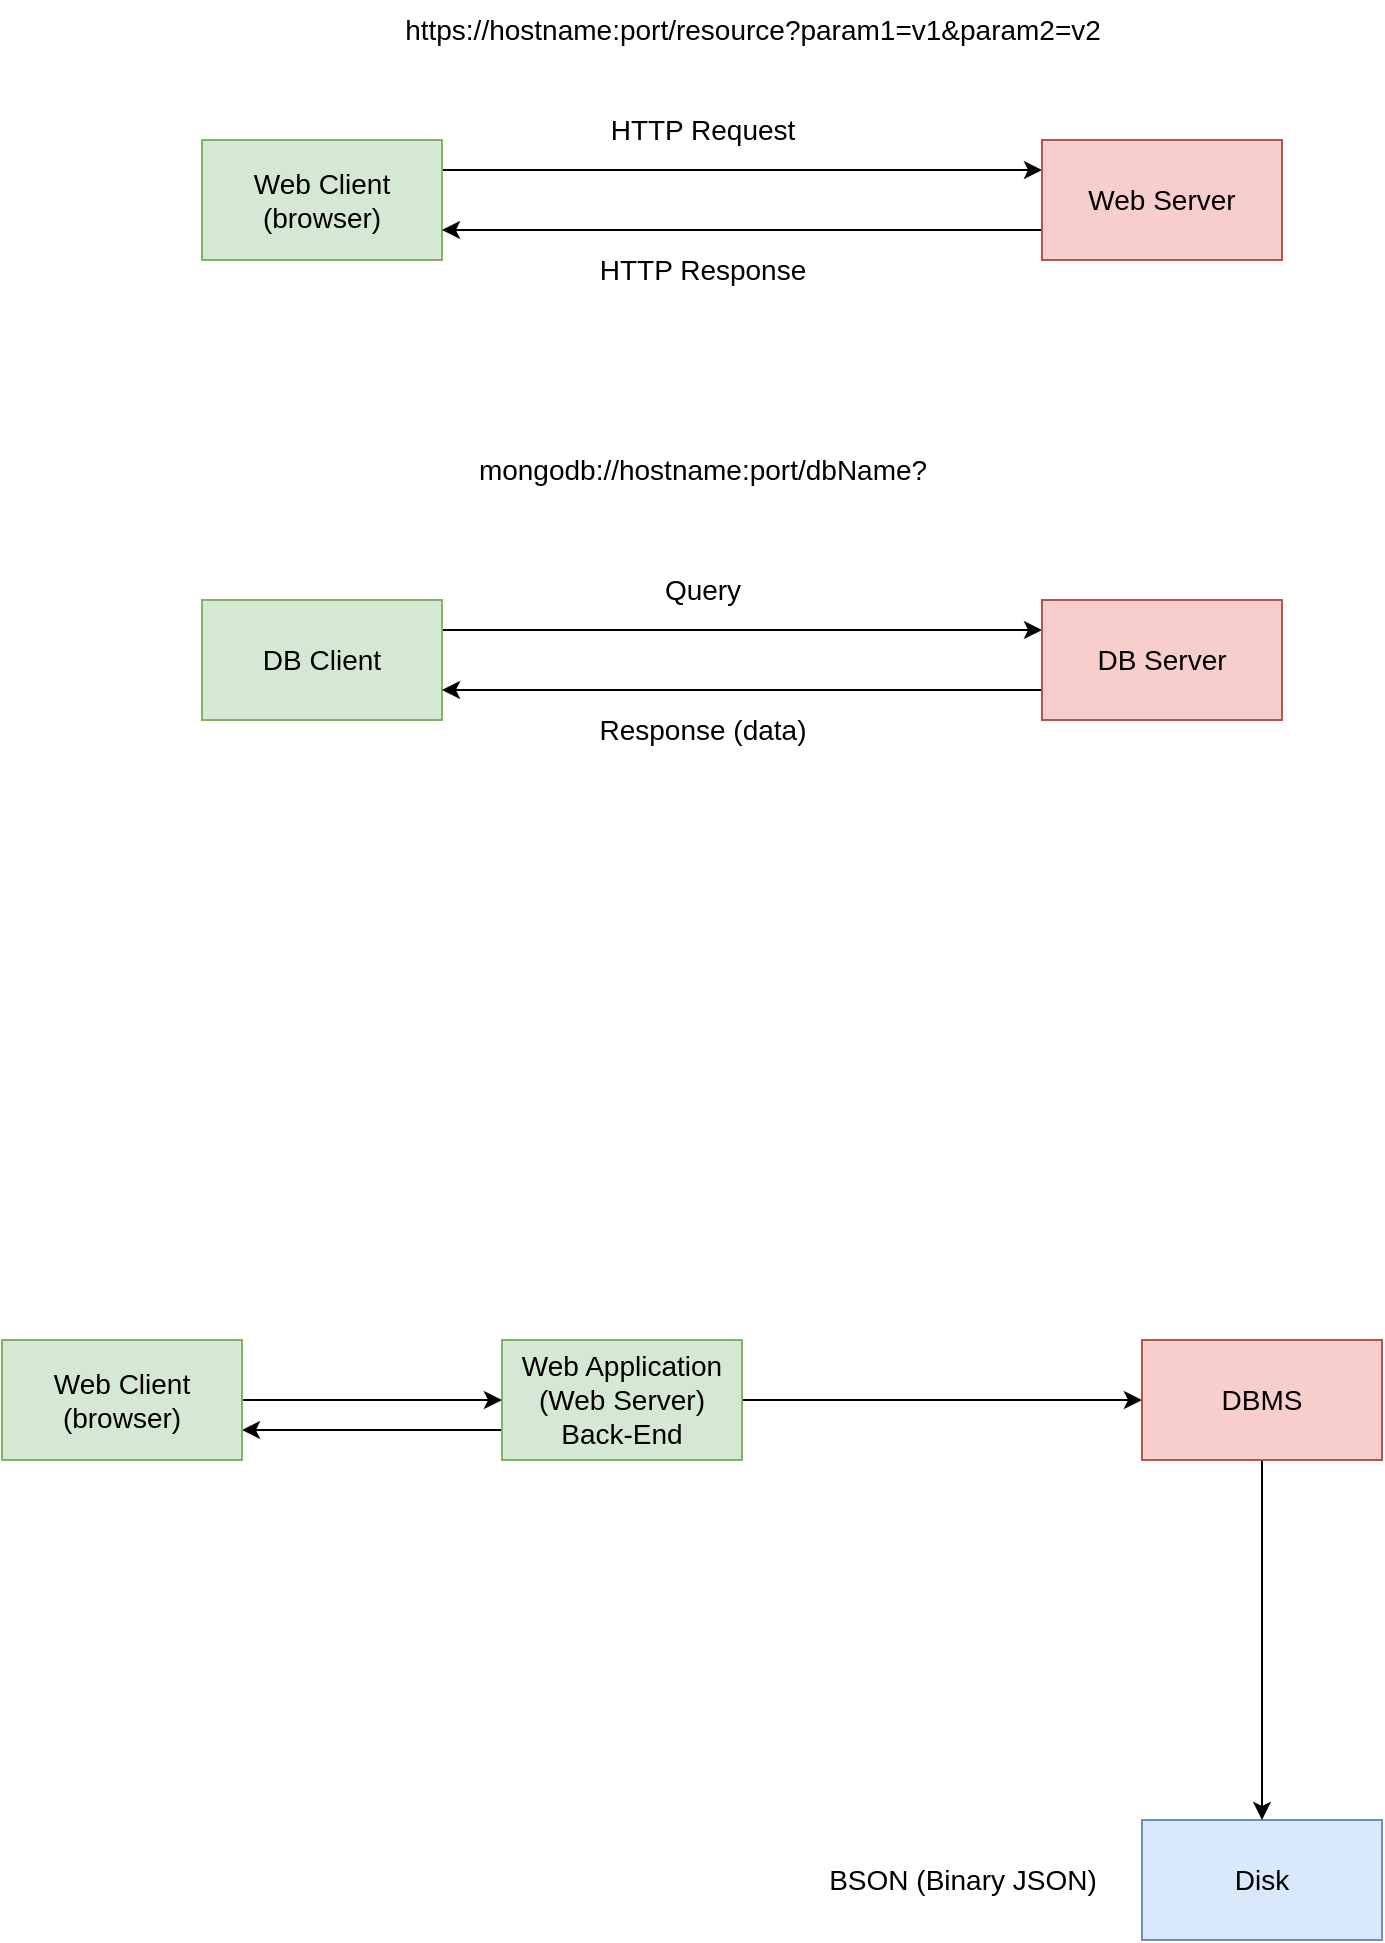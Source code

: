 <mxfile version="14.4.3" type="device" pages="11"><diagram name="Servers &amp; Clients" id="TVl40tyVP03GK33T7aQt"><mxGraphModel dx="2526" dy="1195" grid="1" gridSize="10" guides="1" tooltips="1" connect="1" arrows="1" fold="1" page="1" pageScale="1" pageWidth="850" pageHeight="1100" math="0" shadow="0"><root><mxCell id="0"/><mxCell id="1" parent="0"/><mxCell id="eD5E5OIm25VZ1tAoFm5D-6" style="edgeStyle=orthogonalEdgeStyle;rounded=0;orthogonalLoop=1;jettySize=auto;html=1;exitX=1;exitY=0.25;exitDx=0;exitDy=0;entryX=0;entryY=0.25;entryDx=0;entryDy=0;fontSize=14;" parent="1" source="eD5E5OIm25VZ1tAoFm5D-4" target="eD5E5OIm25VZ1tAoFm5D-5" edge="1"><mxGeometry relative="1" as="geometry"/></mxCell><mxCell id="eD5E5OIm25VZ1tAoFm5D-4" value="Web Client&lt;br&gt;(browser)" style="whiteSpace=wrap;html=1;fontSize=14;fillColor=#d5e8d4;strokeColor=#82b366;" parent="1" vertex="1"><mxGeometry x="130" y="160" width="120" height="60" as="geometry"/></mxCell><mxCell id="eD5E5OIm25VZ1tAoFm5D-7" style="edgeStyle=orthogonalEdgeStyle;rounded=0;orthogonalLoop=1;jettySize=auto;html=1;exitX=0;exitY=0.75;exitDx=0;exitDy=0;entryX=1;entryY=0.75;entryDx=0;entryDy=0;fontSize=14;" parent="1" source="eD5E5OIm25VZ1tAoFm5D-5" target="eD5E5OIm25VZ1tAoFm5D-4" edge="1"><mxGeometry relative="1" as="geometry"/></mxCell><mxCell id="eD5E5OIm25VZ1tAoFm5D-5" value="Web Server" style="whiteSpace=wrap;html=1;fontSize=14;fillColor=#f8cecc;strokeColor=#b85450;" parent="1" vertex="1"><mxGeometry x="550" y="160" width="120" height="60" as="geometry"/></mxCell><mxCell id="eD5E5OIm25VZ1tAoFm5D-9" value="HTTP Response" style="text;html=1;align=center;verticalAlign=middle;resizable=0;points=[];autosize=1;strokeColor=none;fillColor=none;fontSize=14;" parent="1" vertex="1"><mxGeometry x="315" y="210" width="130" height="30" as="geometry"/></mxCell><mxCell id="eD5E5OIm25VZ1tAoFm5D-10" value="HTTP Request" style="text;html=1;align=center;verticalAlign=middle;resizable=0;points=[];autosize=1;strokeColor=none;fillColor=none;fontSize=14;" parent="1" vertex="1"><mxGeometry x="320" y="140" width="120" height="30" as="geometry"/></mxCell><mxCell id="eD5E5OIm25VZ1tAoFm5D-12" style="edgeStyle=orthogonalEdgeStyle;rounded=0;orthogonalLoop=1;jettySize=auto;html=1;exitX=1;exitY=0.25;exitDx=0;exitDy=0;entryX=0;entryY=0.25;entryDx=0;entryDy=0;fontSize=14;" parent="1" source="eD5E5OIm25VZ1tAoFm5D-13" target="eD5E5OIm25VZ1tAoFm5D-15" edge="1"><mxGeometry relative="1" as="geometry"/></mxCell><mxCell id="eD5E5OIm25VZ1tAoFm5D-13" value="DB Client" style="whiteSpace=wrap;html=1;fontSize=14;fillColor=#d5e8d4;strokeColor=#82b366;" parent="1" vertex="1"><mxGeometry x="130" y="390" width="120" height="60" as="geometry"/></mxCell><mxCell id="eD5E5OIm25VZ1tAoFm5D-14" style="edgeStyle=orthogonalEdgeStyle;rounded=0;orthogonalLoop=1;jettySize=auto;html=1;exitX=0;exitY=0.75;exitDx=0;exitDy=0;entryX=1;entryY=0.75;entryDx=0;entryDy=0;fontSize=14;" parent="1" source="eD5E5OIm25VZ1tAoFm5D-15" target="eD5E5OIm25VZ1tAoFm5D-13" edge="1"><mxGeometry relative="1" as="geometry"/></mxCell><mxCell id="eD5E5OIm25VZ1tAoFm5D-15" value="DB Server" style="whiteSpace=wrap;html=1;fontSize=14;fillColor=#f8cecc;strokeColor=#b85450;" parent="1" vertex="1"><mxGeometry x="550" y="390" width="120" height="60" as="geometry"/></mxCell><mxCell id="eD5E5OIm25VZ1tAoFm5D-16" value="Response (data)" style="text;html=1;align=center;verticalAlign=middle;resizable=0;points=[];autosize=1;strokeColor=none;fillColor=none;fontSize=14;" parent="1" vertex="1"><mxGeometry x="315" y="440" width="130" height="30" as="geometry"/></mxCell><mxCell id="eD5E5OIm25VZ1tAoFm5D-17" value="Query" style="text;html=1;align=center;verticalAlign=middle;resizable=0;points=[];autosize=1;strokeColor=none;fillColor=none;fontSize=14;" parent="1" vertex="1"><mxGeometry x="350" y="370" width="60" height="30" as="geometry"/></mxCell><mxCell id="eD5E5OIm25VZ1tAoFm5D-19" style="edgeStyle=orthogonalEdgeStyle;rounded=0;orthogonalLoop=1;jettySize=auto;html=1;fontSize=14;" parent="1" source="eD5E5OIm25VZ1tAoFm5D-18" edge="1"><mxGeometry relative="1" as="geometry"><mxPoint x="600" y="790" as="targetPoint"/></mxGeometry></mxCell><mxCell id="4D5joLawthMGg1Ve9Ujn-2" style="edgeStyle=orthogonalEdgeStyle;rounded=0;orthogonalLoop=1;jettySize=auto;html=1;exitX=0;exitY=0.75;exitDx=0;exitDy=0;entryX=1;entryY=0.75;entryDx=0;entryDy=0;" parent="1" source="eD5E5OIm25VZ1tAoFm5D-18" target="wxrmvmLANvemmJdYx7EG-1" edge="1"><mxGeometry relative="1" as="geometry"/></mxCell><mxCell id="eD5E5OIm25VZ1tAoFm5D-18" value="Web Application (Web Server) Back-End" style="whiteSpace=wrap;html=1;fontSize=14;fillColor=#d5e8d4;strokeColor=#82b366;" parent="1" vertex="1"><mxGeometry x="280" y="760" width="120" height="60" as="geometry"/></mxCell><mxCell id="eD5E5OIm25VZ1tAoFm5D-20" value="Disk" style="whiteSpace=wrap;html=1;fontSize=14;fillColor=#dae8fc;strokeColor=#6c8ebf;" parent="1" vertex="1"><mxGeometry x="600" y="1000" width="120" height="60" as="geometry"/></mxCell><mxCell id="eD5E5OIm25VZ1tAoFm5D-22" style="edgeStyle=orthogonalEdgeStyle;rounded=0;orthogonalLoop=1;jettySize=auto;html=1;entryX=0.5;entryY=0;entryDx=0;entryDy=0;fontSize=14;" parent="1" source="eD5E5OIm25VZ1tAoFm5D-21" target="eD5E5OIm25VZ1tAoFm5D-20" edge="1"><mxGeometry relative="1" as="geometry"/></mxCell><mxCell id="eD5E5OIm25VZ1tAoFm5D-21" value="DBMS" style="whiteSpace=wrap;html=1;fontSize=14;fillColor=#f8cecc;strokeColor=#b85450;" parent="1" vertex="1"><mxGeometry x="600" y="760" width="120" height="60" as="geometry"/></mxCell><mxCell id="Jh8rHKv9zesP9Ukm-fV0-1" style="edgeStyle=orthogonalEdgeStyle;rounded=0;orthogonalLoop=1;jettySize=auto;html=1;exitX=1;exitY=0.5;exitDx=0;exitDy=0;entryX=0;entryY=0.5;entryDx=0;entryDy=0;" parent="1" source="wxrmvmLANvemmJdYx7EG-1" target="eD5E5OIm25VZ1tAoFm5D-18" edge="1"><mxGeometry relative="1" as="geometry"/></mxCell><mxCell id="wxrmvmLANvemmJdYx7EG-1" value="Web Client&lt;br&gt;(browser)" style="whiteSpace=wrap;html=1;fontSize=14;fillColor=#d5e8d4;strokeColor=#82b366;" parent="1" vertex="1"><mxGeometry x="30" y="760" width="120" height="60" as="geometry"/></mxCell><mxCell id="RKL4BXJbmDT2WUJ8qDW0-1" value="BSON (Binary JSON)" style="text;html=1;align=center;verticalAlign=middle;resizable=0;points=[];autosize=1;strokeColor=none;fillColor=none;fontSize=14;" parent="1" vertex="1"><mxGeometry x="430" y="1015" width="160" height="30" as="geometry"/></mxCell><mxCell id="RFqbHjNgfRcxA8MHmMSP-1" value="https://hostname:port/resource?param1=v1&amp;amp;param2=v2" style="text;html=1;align=center;verticalAlign=middle;resizable=0;points=[];autosize=1;strokeColor=none;fillColor=none;fontSize=14;" parent="1" vertex="1"><mxGeometry x="220" y="90" width="370" height="30" as="geometry"/></mxCell><mxCell id="RFqbHjNgfRcxA8MHmMSP-2" value="mongodb://hostname:port/dbName?" style="text;html=1;align=center;verticalAlign=middle;resizable=0;points=[];autosize=1;strokeColor=none;fillColor=none;fontSize=14;" parent="1" vertex="1"><mxGeometry x="260" y="315" width="240" height="20" as="geometry"/></mxCell></root></mxGraphModel></diagram><diagram id="-XiAPIjRR9rsweymHYhC" name="Mongo Clients"><mxGraphModel dx="1301" dy="576" grid="1" gridSize="10" guides="1" tooltips="1" connect="1" arrows="1" fold="1" page="1" pageScale="1" pageWidth="850" pageHeight="1100" math="0" shadow="0"><root><mxCell id="0"/><mxCell id="1" parent="0"/><mxCell id="LfSMyyLugDfJcIpNE_qN-1" style="edgeStyle=orthogonalEdgeStyle;rounded=0;orthogonalLoop=1;jettySize=auto;html=1;exitX=0.5;exitY=1;exitDx=0;exitDy=0;" edge="1" parent="1" source="LNoDJ0FysVZTR5z4I55a-1" target="LNoDJ0FysVZTR5z4I55a-2"><mxGeometry relative="1" as="geometry"/></mxCell><mxCell id="LfSMyyLugDfJcIpNE_qN-2" style="edgeStyle=orthogonalEdgeStyle;rounded=0;orthogonalLoop=1;jettySize=auto;html=1;exitX=0.5;exitY=1;exitDx=0;exitDy=0;" edge="1" parent="1" source="LNoDJ0FysVZTR5z4I55a-1" target="LNoDJ0FysVZTR5z4I55a-3"><mxGeometry relative="1" as="geometry"/></mxCell><mxCell id="LfSMyyLugDfJcIpNE_qN-5" style="edgeStyle=orthogonalEdgeStyle;rounded=0;orthogonalLoop=1;jettySize=auto;html=1;exitX=0.5;exitY=1;exitDx=0;exitDy=0;" edge="1" parent="1" source="LNoDJ0FysVZTR5z4I55a-1" target="LfSMyyLugDfJcIpNE_qN-4"><mxGeometry relative="1" as="geometry"/></mxCell><mxCell id="LNoDJ0FysVZTR5z4I55a-1" value="NoSQL" style="whiteSpace=wrap;html=1;fontSize=14;" parent="1" vertex="1"><mxGeometry x="320" y="120" width="120" height="60" as="geometry"/></mxCell><mxCell id="LNoDJ0FysVZTR5z4I55a-2" value="Document" style="whiteSpace=wrap;html=1;fontSize=14;" parent="1" vertex="1"><mxGeometry x="150" y="230" width="120" height="60" as="geometry"/></mxCell><mxCell id="LNoDJ0FysVZTR5z4I55a-3" value="Graph" style="whiteSpace=wrap;html=1;fontSize=14;" parent="1" vertex="1"><mxGeometry x="320" y="230" width="120" height="60" as="geometry"/></mxCell><mxCell id="LfJgeE4RVds1zHxYX5Xv-1" style="edgeStyle=orthogonalEdgeStyle;rounded=0;orthogonalLoop=1;jettySize=auto;html=1;fontSize=14;" parent="1" source="LfJgeE4RVds1zHxYX5Xv-2" edge="1"><mxGeometry relative="1" as="geometry"><mxPoint x="530" y="430" as="targetPoint"/></mxGeometry></mxCell><mxCell id="LfJgeE4RVds1zHxYX5Xv-2" value="Back-End (drivers)" style="whiteSpace=wrap;html=1;fontSize=14;fillColor=#d5e8d4;strokeColor=#82b366;" parent="1" vertex="1"><mxGeometry x="210" y="400" width="120" height="60" as="geometry"/></mxCell><mxCell id="LfJgeE4RVds1zHxYX5Xv-13" style="edgeStyle=orthogonalEdgeStyle;rounded=0;orthogonalLoop=1;jettySize=auto;html=1;exitX=1;exitY=0.5;exitDx=0;exitDy=0;fontSize=14;" parent="1" source="LfJgeE4RVds1zHxYX5Xv-5" target="LfJgeE4RVds1zHxYX5Xv-9" edge="1"><mxGeometry relative="1" as="geometry"/></mxCell><mxCell id="LfJgeE4RVds1zHxYX5Xv-5" value="DBMS&lt;br&gt;(MongoDB)" style="whiteSpace=wrap;html=1;fontSize=14;fillColor=#f8cecc;strokeColor=#b85450;" parent="1" vertex="1"><mxGeometry x="530" y="400" width="120" height="300" as="geometry"/></mxCell><mxCell id="LfJgeE4RVds1zHxYX5Xv-10" style="edgeStyle=orthogonalEdgeStyle;rounded=0;orthogonalLoop=1;jettySize=auto;html=1;exitX=1;exitY=0.5;exitDx=0;exitDy=0;fontSize=14;" parent="1" source="LfJgeE4RVds1zHxYX5Xv-6" target="LfJgeE4RVds1zHxYX5Xv-5" edge="1"><mxGeometry relative="1" as="geometry"/></mxCell><mxCell id="LfJgeE4RVds1zHxYX5Xv-6" value="Mongo Shell" style="whiteSpace=wrap;html=1;fontSize=14;fillColor=#d5e8d4;strokeColor=#82b366;" parent="1" vertex="1"><mxGeometry x="210" y="500" width="120" height="60" as="geometry"/></mxCell><mxCell id="LfJgeE4RVds1zHxYX5Xv-9" value="Disk" style="whiteSpace=wrap;html=1;fontSize=14;" parent="1" vertex="1"><mxGeometry x="720" y="510" width="120" height="60" as="geometry"/></mxCell><mxCell id="LfJgeE4RVds1zHxYX5Xv-12" style="edgeStyle=orthogonalEdgeStyle;rounded=0;orthogonalLoop=1;jettySize=auto;html=1;exitX=1;exitY=0.5;exitDx=0;exitDy=0;entryX=0;entryY=0.75;entryDx=0;entryDy=0;fontSize=14;" parent="1" source="LfJgeE4RVds1zHxYX5Xv-11" target="LfJgeE4RVds1zHxYX5Xv-5" edge="1"><mxGeometry relative="1" as="geometry"/></mxCell><mxCell id="LfJgeE4RVds1zHxYX5Xv-11" value="Compass" style="whiteSpace=wrap;html=1;fontSize=14;fillColor=#d5e8d4;strokeColor=#82b366;" parent="1" vertex="1"><mxGeometry x="210" y="610" width="120" height="60" as="geometry"/></mxCell><mxCell id="LfJgeE4RVds1zHxYX5Xv-15" style="edgeStyle=orthogonalEdgeStyle;rounded=0;orthogonalLoop=1;jettySize=auto;html=1;entryX=0.5;entryY=1;entryDx=0;entryDy=0;fontSize=14;" parent="1" source="LfJgeE4RVds1zHxYX5Xv-14" target="LfJgeE4RVds1zHxYX5Xv-5" edge="1"><mxGeometry relative="1" as="geometry"/></mxCell><mxCell id="LfJgeE4RVds1zHxYX5Xv-14" value="Atlas" style="whiteSpace=wrap;html=1;fontSize=14;fillColor=#d5e8d4;strokeColor=#82b366;" parent="1" vertex="1"><mxGeometry x="210" y="710" width="120" height="60" as="geometry"/></mxCell><mxCell id="RFLK8rDGTYtoIogT6VyA-1" value="Desktop" style="text;html=1;align=center;verticalAlign=middle;resizable=0;points=[];autosize=1;strokeColor=none;fillColor=none;fontSize=14;" parent="1" vertex="1"><mxGeometry x="110" y="625" width="70" height="30" as="geometry"/></mxCell><mxCell id="RFLK8rDGTYtoIogT6VyA-2" value="Website" style="text;html=1;align=center;verticalAlign=middle;resizable=0;points=[];autosize=1;strokeColor=none;fillColor=none;fontSize=14;" parent="1" vertex="1"><mxGeometry x="100" y="730" width="70" height="30" as="geometry"/></mxCell><mxCell id="LfSMyyLugDfJcIpNE_qN-4" value="Key Value" style="whiteSpace=wrap;html=1;" vertex="1" parent="1"><mxGeometry x="490" y="230" width="120" height="60" as="geometry"/></mxCell></root></mxGraphModel></diagram><diagram id="N6oikAs_Y7dE683DNTfT" name="High Level Structure"><mxGraphModel dx="1572" dy="696" grid="1" gridSize="10" guides="1" tooltips="1" connect="1" arrows="1" fold="1" page="1" pageScale="1" pageWidth="850" pageHeight="1100" math="0" shadow="0"><root><mxCell id="0"/><mxCell id="1" parent="0"/><mxCell id="HCpph7oENKjrmpPqtquG-2" value="Mongo Shell" style="whiteSpace=wrap;html=1;fontSize=14;" parent="1" vertex="1"><mxGeometry x="90" y="270" width="140" height="60" as="geometry"/></mxCell><mxCell id="HCpph7oENKjrmpPqtquG-6" value="Cluster" style="whiteSpace=wrap;html=1;fontSize=14;" parent="1" vertex="1"><mxGeometry x="370" y="465" width="430" height="210" as="geometry"/></mxCell><mxCell id="HCpph7oENKjrmpPqtquG-9" style="edgeStyle=orthogonalEdgeStyle;rounded=0;orthogonalLoop=1;jettySize=auto;html=1;exitX=0.5;exitY=1;exitDx=0;exitDy=0;entryX=0;entryY=0.5;entryDx=0;entryDy=0;fontSize=14;" parent="1" source="HCpph7oENKjrmpPqtquG-2" target="HCpph7oENKjrmpPqtquG-5" edge="1"><mxGeometry relative="1" as="geometry"/></mxCell><mxCell id="HCpph7oENKjrmpPqtquG-5" value="Node" style="whiteSpace=wrap;html=1;fontSize=14;" parent="1" vertex="1"><mxGeometry x="410" y="500" width="120" height="120" as="geometry"/></mxCell><mxCell id="40O_fXgYkS0F987qU4uA-1" value="Node" style="whiteSpace=wrap;html=1;fontSize=14;" parent="1" vertex="1"><mxGeometry x="40" y="730" width="620" height="340" as="geometry"/></mxCell><mxCell id="40O_fXgYkS0F987qU4uA-2" value="DB" style="whiteSpace=wrap;html=1;fontSize=14;" parent="1" vertex="1"><mxGeometry x="70" y="760" width="200" height="230" as="geometry"/></mxCell><mxCell id="40O_fXgYkS0F987qU4uA-3" value="DB" style="whiteSpace=wrap;html=1;fontSize=14;" parent="1" vertex="1"><mxGeometry x="310" y="760" width="120" height="60" as="geometry"/></mxCell><mxCell id="40O_fXgYkS0F987qU4uA-4" value="DB" style="whiteSpace=wrap;html=1;fontSize=14;" parent="1" vertex="1"><mxGeometry x="460" y="760" width="120" height="60" as="geometry"/></mxCell><mxCell id="40O_fXgYkS0F987qU4uA-5" value="Coll" style="whiteSpace=wrap;html=1;fontSize=14;" parent="1" vertex="1"><mxGeometry x="80" y="770" width="120" height="60" as="geometry"/></mxCell><mxCell id="40O_fXgYkS0F987qU4uA-6" value="Coll" style="whiteSpace=wrap;html=1;fontSize=14;" parent="1" vertex="1"><mxGeometry x="80" y="910" width="120" height="60" as="geometry"/></mxCell></root></mxGraphModel></diagram><diagram id="p3uCjhixbVkVzFgPRBy6" name="Single Field Index"><mxGraphModel dx="2105" dy="996" grid="1" gridSize="10" guides="1" tooltips="1" connect="1" arrows="1" fold="1" page="1" pageScale="1" pageWidth="850" pageHeight="1100" math="0" shadow="0"><root><mxCell id="0"/><mxCell id="1" parent="0"/><mxCell id="f8aPP5C8KKS48K2F7lDr-9" style="edgeStyle=orthogonalEdgeStyle;rounded=0;orthogonalLoop=1;jettySize=auto;html=1;exitX=0.5;exitY=1;exitDx=0;exitDy=0;entryX=0.5;entryY=0;entryDx=0;entryDy=0;" edge="1" parent="1" source="f8aPP5C8KKS48K2F7lDr-1" target="f8aPP5C8KKS48K2F7lDr-3"><mxGeometry relative="1" as="geometry"/></mxCell><mxCell id="f8aPP5C8KKS48K2F7lDr-10" style="edgeStyle=orthogonalEdgeStyle;rounded=0;orthogonalLoop=1;jettySize=auto;html=1;exitX=0.5;exitY=1;exitDx=0;exitDy=0;" edge="1" parent="1" source="f8aPP5C8KKS48K2F7lDr-1" target="f8aPP5C8KKS48K2F7lDr-2"><mxGeometry relative="1" as="geometry"/></mxCell><mxCell id="f8aPP5C8KKS48K2F7lDr-1" value="Hossam&lt;br&gt;_id: [5, 6, 7]" style="whiteSpace=wrap;html=1;" vertex="1" parent="1"><mxGeometry x="365" y="50" width="120" height="60" as="geometry"/></mxCell><mxCell id="f8aPP5C8KKS48K2F7lDr-11" style="edgeStyle=orthogonalEdgeStyle;rounded=0;orthogonalLoop=1;jettySize=auto;html=1;exitX=0.5;exitY=1;exitDx=0;exitDy=0;" edge="1" parent="1" source="f8aPP5C8KKS48K2F7lDr-2" target="f8aPP5C8KKS48K2F7lDr-6"><mxGeometry relative="1" as="geometry"/></mxCell><mxCell id="f8aPP5C8KKS48K2F7lDr-12" style="edgeStyle=orthogonalEdgeStyle;rounded=0;orthogonalLoop=1;jettySize=auto;html=1;exitX=0.5;exitY=1;exitDx=0;exitDy=0;entryX=0.5;entryY=0;entryDx=0;entryDy=0;" edge="1" parent="1" source="f8aPP5C8KKS48K2F7lDr-2" target="f8aPP5C8KKS48K2F7lDr-4"><mxGeometry relative="1" as="geometry"/></mxCell><mxCell id="f8aPP5C8KKS48K2F7lDr-2" value="Miranda&lt;br&gt;_id: [10]" style="whiteSpace=wrap;html=1;" vertex="1" parent="1"><mxGeometry x="520" y="170" width="120" height="60" as="geometry"/></mxCell><mxCell id="f8aPP5C8KKS48K2F7lDr-8" style="edgeStyle=orthogonalEdgeStyle;rounded=0;orthogonalLoop=1;jettySize=auto;html=1;exitX=0.5;exitY=1;exitDx=0;exitDy=0;entryX=0.556;entryY=-0.003;entryDx=0;entryDy=0;entryPerimeter=0;" edge="1" parent="1" source="f8aPP5C8KKS48K2F7lDr-3" target="f8aPP5C8KKS48K2F7lDr-5"><mxGeometry relative="1" as="geometry"/></mxCell><mxCell id="f8aPP5C8KKS48K2F7lDr-3" value="Eric&lt;br&gt;_id: [1]" style="whiteSpace=wrap;html=1;" vertex="1" parent="1"><mxGeometry x="170" y="170" width="120" height="60" as="geometry"/></mxCell><mxCell id="f8aPP5C8KKS48K2F7lDr-4" value="Jerry&lt;br&gt;_id: [20, 21]" style="whiteSpace=wrap;html=1;" vertex="1" parent="1"><mxGeometry x="660" y="310" width="120" height="60" as="geometry"/></mxCell><mxCell id="f8aPP5C8KKS48K2F7lDr-5" value="Ashley&lt;br&gt;_id: [8, 9]" style="whiteSpace=wrap;html=1;" vertex="1" parent="1"><mxGeometry x="50" y="320" width="120" height="60" as="geometry"/></mxCell><mxCell id="f8aPP5C8KKS48K2F7lDr-6" value="Ibrahim&lt;br&gt;_id: [15, 17]" style="whiteSpace=wrap;html=1;" vertex="1" parent="1"><mxGeometry x="400" y="310" width="120" height="60" as="geometry"/></mxCell><mxCell id="f8aPP5C8KKS48K2F7lDr-13" value="IXScan" style="text;html=1;align=center;verticalAlign=middle;resizable=0;points=[];autosize=1;" vertex="1" parent="1"><mxGeometry x="50" y="20" width="50" height="20" as="geometry"/></mxCell><mxCell id="f8aPP5C8KKS48K2F7lDr-18" style="edgeStyle=orthogonalEdgeStyle;rounded=0;orthogonalLoop=1;jettySize=auto;html=1;exitX=1;exitY=0.5;exitDx=0;exitDy=0;" edge="1" parent="1" source="f8aPP5C8KKS48K2F7lDr-15"><mxGeometry relative="1" as="geometry"><mxPoint x="560" y="539.833" as="targetPoint"/></mxGeometry></mxCell><mxCell id="f8aPP5C8KKS48K2F7lDr-15" value="Collection" style="whiteSpace=wrap;html=1;" vertex="1" parent="1"><mxGeometry x="280" y="510" width="120" height="60" as="geometry"/></mxCell><mxCell id="f8aPP5C8KKS48K2F7lDr-17" style="edgeStyle=orthogonalEdgeStyle;rounded=0;orthogonalLoop=1;jettySize=auto;html=1;" edge="1" parent="1" source="f8aPP5C8KKS48K2F7lDr-16" target="f8aPP5C8KKS48K2F7lDr-15"><mxGeometry relative="1" as="geometry"/></mxCell><mxCell id="f8aPP5C8KKS48K2F7lDr-16" value="IDs" style="whiteSpace=wrap;html=1;" vertex="1" parent="1"><mxGeometry x="60" y="510" width="120" height="60" as="geometry"/></mxCell><mxCell id="f8aPP5C8KKS48K2F7lDr-19" value="Fetch Stage" style="text;html=1;align=center;verticalAlign=middle;resizable=0;points=[];autosize=1;" vertex="1" parent="1"><mxGeometry x="425" y="550" width="80" height="20" as="geometry"/></mxCell></root></mxGraphModel></diagram><diagram id="xxG-PJqQIH3UmQuv1raj" name="Compound Index"><mxGraphModel dx="1742" dy="824" grid="1" gridSize="10" guides="1" tooltips="1" connect="1" arrows="1" fold="1" page="1" pageScale="1" pageWidth="850" pageHeight="1100" math="0" shadow="0"><root><mxCell id="0"/><mxCell id="1" parent="0"/><mxCell id="DKEf-i2Ko-D7I0Rw4WwO-3" style="edgeStyle=orthogonalEdgeStyle;rounded=0;orthogonalLoop=1;jettySize=auto;html=1;exitX=0.5;exitY=1;exitDx=0;exitDy=0;" edge="1" parent="1" source="DKEf-i2Ko-D7I0Rw4WwO-1" target="DKEf-i2Ko-D7I0Rw4WwO-2"><mxGeometry relative="1" as="geometry"/></mxCell><mxCell id="DKEf-i2Ko-D7I0Rw4WwO-5" style="edgeStyle=orthogonalEdgeStyle;rounded=0;orthogonalLoop=1;jettySize=auto;html=1;exitX=0.5;exitY=1;exitDx=0;exitDy=0;entryX=0.5;entryY=0;entryDx=0;entryDy=0;" edge="1" parent="1" source="DKEf-i2Ko-D7I0Rw4WwO-1" target="DKEf-i2Ko-D7I0Rw4WwO-4"><mxGeometry relative="1" as="geometry"/></mxCell><mxCell id="DKEf-i2Ko-D7I0Rw4WwO-1" value="firstName: Hossam&lt;br&gt;&lt;br&gt;&lt;br&gt;ordered last names&lt;br&gt;{ &quot;Ahmed&quot;: [1, 2, 3], &quot;Ali&quot;: [5, 6, 7] }" style="whiteSpace=wrap;html=1;" vertex="1" parent="1"><mxGeometry x="295" y="320" width="260" height="160" as="geometry"/></mxCell><mxCell id="DKEf-i2Ko-D7I0Rw4WwO-2" value="firstName: Eric&lt;br&gt;&lt;br&gt;&lt;br&gt;ordered last names&lt;br&gt;{ &quot;Ahmed&quot;: [11, 12, 13], &quot;Ali&quot;: [15, 16, 17] }" style="whiteSpace=wrap;html=1;" vertex="1" parent="1"><mxGeometry x="70" y="560" width="260" height="160" as="geometry"/></mxCell><mxCell id="DKEf-i2Ko-D7I0Rw4WwO-4" value="firstName: Jerry&lt;br&gt;&lt;br&gt;&lt;br&gt;ordered last names&lt;br&gt;{ &quot;Ahmed&quot;: [21, 22, 23], &quot;Ali&quot;: [25, 26, 27] }" style="whiteSpace=wrap;html=1;" vertex="1" parent="1"><mxGeometry x="520" y="560" width="260" height="160" as="geometry"/></mxCell></root></mxGraphModel></diagram><diagram id="0XFqtMloIoWq7uXrYWuG" name="Multi-Key Index"><mxGraphModel dx="1742" dy="824" grid="1" gridSize="10" guides="1" tooltips="1" connect="1" arrows="1" fold="1" page="1" pageScale="1" pageWidth="850" pageHeight="1100" math="0" shadow="0"><root><mxCell id="0"/><mxCell id="1" parent="0"/><mxCell id="zsigzbSFtT6nJKzCQPwl-1" style="edgeStyle=orthogonalEdgeStyle;rounded=0;orthogonalLoop=1;jettySize=auto;html=1;exitX=0.5;exitY=1;exitDx=0;exitDy=0;entryX=0.5;entryY=0;entryDx=0;entryDy=0;" edge="1" source="zsigzbSFtT6nJKzCQPwl-3" target="zsigzbSFtT6nJKzCQPwl-8" parent="1"><mxGeometry relative="1" as="geometry"/></mxCell><mxCell id="zsigzbSFtT6nJKzCQPwl-2" style="edgeStyle=orthogonalEdgeStyle;rounded=0;orthogonalLoop=1;jettySize=auto;html=1;exitX=0.5;exitY=1;exitDx=0;exitDy=0;" edge="1" source="zsigzbSFtT6nJKzCQPwl-3" target="zsigzbSFtT6nJKzCQPwl-6" parent="1"><mxGeometry relative="1" as="geometry"/></mxCell><mxCell id="zsigzbSFtT6nJKzCQPwl-3" value="address.street&lt;br&gt;_id: [5, 6, 7]" style="whiteSpace=wrap;html=1;" vertex="1" parent="1"><mxGeometry x="365" y="270" width="120" height="60" as="geometry"/></mxCell><mxCell id="zsigzbSFtT6nJKzCQPwl-4" style="edgeStyle=orthogonalEdgeStyle;rounded=0;orthogonalLoop=1;jettySize=auto;html=1;exitX=0.5;exitY=1;exitDx=0;exitDy=0;" edge="1" source="zsigzbSFtT6nJKzCQPwl-6" target="zsigzbSFtT6nJKzCQPwl-11" parent="1"><mxGeometry relative="1" as="geometry"/></mxCell><mxCell id="zsigzbSFtT6nJKzCQPwl-5" style="edgeStyle=orthogonalEdgeStyle;rounded=0;orthogonalLoop=1;jettySize=auto;html=1;exitX=0.5;exitY=1;exitDx=0;exitDy=0;entryX=0.5;entryY=0;entryDx=0;entryDy=0;" edge="1" source="zsigzbSFtT6nJKzCQPwl-6" target="zsigzbSFtT6nJKzCQPwl-9" parent="1"><mxGeometry relative="1" as="geometry"/></mxCell><mxCell id="zsigzbSFtT6nJKzCQPwl-6" value="15&lt;br&gt;_id: [6]" style="whiteSpace=wrap;html=1;" vertex="1" parent="1"><mxGeometry x="520" y="390" width="120" height="60" as="geometry"/></mxCell><mxCell id="zsigzbSFtT6nJKzCQPwl-7" style="edgeStyle=orthogonalEdgeStyle;rounded=0;orthogonalLoop=1;jettySize=auto;html=1;exitX=0.5;exitY=1;exitDx=0;exitDy=0;entryX=0.556;entryY=-0.003;entryDx=0;entryDy=0;entryPerimeter=0;" edge="1" source="zsigzbSFtT6nJKzCQPwl-8" target="zsigzbSFtT6nJKzCQPwl-10" parent="1"><mxGeometry relative="1" as="geometry"/></mxCell><mxCell id="zsigzbSFtT6nJKzCQPwl-8" value="2&lt;br&gt;_id: [1]" style="whiteSpace=wrap;html=1;" vertex="1" parent="1"><mxGeometry x="170" y="390" width="120" height="60" as="geometry"/></mxCell><mxCell id="zsigzbSFtT6nJKzCQPwl-9" value="16&lt;br&gt;_id: [20, 21]" style="whiteSpace=wrap;html=1;" vertex="1" parent="1"><mxGeometry x="660" y="530" width="120" height="60" as="geometry"/></mxCell><mxCell id="zsigzbSFtT6nJKzCQPwl-10" value="1&lt;br&gt;_id: [8, 9]" style="whiteSpace=wrap;html=1;" vertex="1" parent="1"><mxGeometry x="50" y="540" width="120" height="60" as="geometry"/></mxCell><mxCell id="zsigzbSFtT6nJKzCQPwl-11" value="11&lt;br&gt;_id: [1, 17]" style="whiteSpace=wrap;html=1;" vertex="1" parent="1"><mxGeometry x="400" y="530" width="120" height="60" as="geometry"/></mxCell><mxCell id="zsigzbSFtT6nJKzCQPwl-12" value="IXScan" style="text;html=1;align=center;verticalAlign=middle;resizable=0;points=[];autosize=1;" vertex="1" parent="1"><mxGeometry x="50" y="240" width="50" height="20" as="geometry"/></mxCell><mxCell id="zsigzbSFtT6nJKzCQPwl-13" value="Interests" style="text;html=1;align=center;verticalAlign=middle;resizable=0;points=[];autosize=1;" vertex="1" parent="1"><mxGeometry x="210" y="190" width="60" height="20" as="geometry"/></mxCell></root></mxGraphModel></diagram><diagram id="5TRQ8p_aZYx9KBECWuSH" name="Aggregation"><mxGraphModel dx="1443" dy="683" grid="1" gridSize="10" guides="1" tooltips="1" connect="1" arrows="1" fold="1" page="1" pageScale="1" pageWidth="850" pageHeight="1100" math="0" shadow="0"><root><mxCell id="0"/><mxCell id="1" parent="0"/><mxCell id="fM0yC_2LE2JMPUiaB-sV-1" value="country: Egypt" style="whiteSpace=wrap;html=1;" parent="1" vertex="1"><mxGeometry x="250" y="110" width="120" height="60" as="geometry"/></mxCell><mxCell id="fM0yC_2LE2JMPUiaB-sV-2" value="country: UK&lt;br&gt;continent: Europe" style="whiteSpace=wrap;html=1;" parent="1" vertex="1"><mxGeometry x="350" y="800" width="120" height="60" as="geometry"/></mxCell><mxCell id="fM0yC_2LE2JMPUiaB-sV-3" value="country: Egypt" style="whiteSpace=wrap;html=1;" parent="1" vertex="1"><mxGeometry x="520" y="110" width="120" height="60" as="geometry"/></mxCell><mxCell id="fM0yC_2LE2JMPUiaB-sV-4" value="country: France" style="whiteSpace=wrap;html=1;" parent="1" vertex="1"><mxGeometry x="350" y="880" width="120" height="60" as="geometry"/></mxCell><mxCell id="fM0yC_2LE2JMPUiaB-sV-5" value="country: UK" style="whiteSpace=wrap;html=1;" parent="1" vertex="1"><mxGeometry x="220" y="800" width="120" height="60" as="geometry"/></mxCell><mxCell id="fM0yC_2LE2JMPUiaB-sV-6" value="country: Egypt" style="whiteSpace=wrap;html=1;" parent="1" vertex="1"><mxGeometry x="390" y="110" width="120" height="60" as="geometry"/></mxCell><mxCell id="fM0yC_2LE2JMPUiaB-sV-7" value="country: France" style="whiteSpace=wrap;html=1;" parent="1" vertex="1"><mxGeometry x="220" y="880" width="120" height="60" as="geometry"/></mxCell><mxCell id="fM0yC_2LE2JMPUiaB-sV-8" value="country: USA" style="whiteSpace=wrap;html=1;" parent="1" vertex="1"><mxGeometry x="250" y="370" width="120" height="60" as="geometry"/></mxCell></root></mxGraphModel></diagram><diagram id="zbIz0CRKl-YG36i0yUlh" name="Aggregation Stages"><mxGraphModel dx="1443" dy="683" grid="1" gridSize="10" guides="1" tooltips="1" connect="1" arrows="1" fold="1" page="1" pageScale="1" pageWidth="850" pageHeight="1100" math="0" shadow="0"><root><mxCell id="0"/><mxCell id="1" parent="0"/><mxCell id="9wa4HOq4f7g0IBcWqGw7-1" value="country: Egypt" style="whiteSpace=wrap;html=1;fillColor=#d5e8d4;strokeColor=#82b366;" parent="1" vertex="1"><mxGeometry x="10" y="80" width="120" height="60" as="geometry"/></mxCell><mxCell id="9wa4HOq4f7g0IBcWqGw7-2" value="country: UK" style="whiteSpace=wrap;html=1;fillColor=#d5e8d4;strokeColor=#82b366;" parent="1" vertex="1"><mxGeometry x="10" y="150" width="120" height="60" as="geometry"/></mxCell><mxCell id="9wa4HOq4f7g0IBcWqGw7-3" value="country: Egypt" style="whiteSpace=wrap;html=1;fillColor=#d5e8d4;strokeColor=#82b366;" parent="1" vertex="1"><mxGeometry x="10" y="500" width="120" height="60" as="geometry"/></mxCell><mxCell id="9wa4HOq4f7g0IBcWqGw7-4" value="country: France" style="whiteSpace=wrap;html=1;" parent="1" vertex="1"><mxGeometry x="10" y="570" width="120" height="60" as="geometry"/></mxCell><mxCell id="9wa4HOq4f7g0IBcWqGw7-5" value="country: UK" style="whiteSpace=wrap;html=1;fillColor=#d5e8d4;strokeColor=#82b366;" parent="1" vertex="1"><mxGeometry x="10" y="430" width="120" height="60" as="geometry"/></mxCell><mxCell id="9wa4HOq4f7g0IBcWqGw7-6" value="country: Egypt" style="whiteSpace=wrap;html=1;fillColor=#d5e8d4;strokeColor=#82b366;" parent="1" vertex="1"><mxGeometry x="10" y="220" width="120" height="60" as="geometry"/></mxCell><mxCell id="9wa4HOq4f7g0IBcWqGw7-7" value="country: France" style="whiteSpace=wrap;html=1;" parent="1" vertex="1"><mxGeometry x="10" y="290" width="120" height="60" as="geometry"/></mxCell><mxCell id="9wa4HOq4f7g0IBcWqGw7-8" value="country: USA" style="whiteSpace=wrap;html=1;" parent="1" vertex="1"><mxGeometry x="10" y="360" width="120" height="60" as="geometry"/></mxCell><mxCell id="9wa4HOq4f7g0IBcWqGw7-9" value="match" style="shape=singleArrow;whiteSpace=wrap;html=1;arrowWidth=0.4;arrowSize=0.4;" parent="1" vertex="1"><mxGeometry x="150" y="330" width="140" height="60" as="geometry"/></mxCell><mxCell id="9wa4HOq4f7g0IBcWqGw7-10" value="country: { $in: ['Egypt', 'UK] }" style="text;html=1;align=center;verticalAlign=middle;resizable=0;points=[];autosize=1;strokeColor=none;fillColor=none;" parent="1" vertex="1"><mxGeometry x="130" y="290" width="170" height="30" as="geometry"/></mxCell><mxCell id="9wa4HOq4f7g0IBcWqGw7-11" value="country: Egypt" style="whiteSpace=wrap;html=1;fillColor=#fff2cc;strokeColor=#d6b656;" parent="1" vertex="1"><mxGeometry x="315" y="210" width="120" height="60" as="geometry"/></mxCell><mxCell id="9wa4HOq4f7g0IBcWqGw7-12" value="country: UK" style="whiteSpace=wrap;html=1;fillColor=#f8cecc;strokeColor=#b85450;" parent="1" vertex="1"><mxGeometry x="315" y="280" width="120" height="60" as="geometry"/></mxCell><mxCell id="9wa4HOq4f7g0IBcWqGw7-13" value="country: Egypt" style="whiteSpace=wrap;html=1;fillColor=#fff2cc;strokeColor=#d6b656;" parent="1" vertex="1"><mxGeometry x="315" y="350" width="120" height="60" as="geometry"/></mxCell><mxCell id="9wa4HOq4f7g0IBcWqGw7-14" value="country: UK" style="whiteSpace=wrap;html=1;fillColor=#f8cecc;strokeColor=#b85450;" parent="1" vertex="1"><mxGeometry x="315" y="420" width="120" height="60" as="geometry"/></mxCell><mxCell id="9wa4HOq4f7g0IBcWqGw7-15" value="country: Egypt" style="whiteSpace=wrap;html=1;fillColor=#fff2cc;strokeColor=#d6b656;" parent="1" vertex="1"><mxGeometry x="315" y="490" width="120" height="60" as="geometry"/></mxCell><mxCell id="9wa4HOq4f7g0IBcWqGw7-16" value="group" style="shape=singleArrow;whiteSpace=wrap;html=1;arrowWidth=0.4;arrowSize=0.4;" parent="1" vertex="1"><mxGeometry x="460" y="330" width="140" height="60" as="geometry"/></mxCell><mxCell id="9wa4HOq4f7g0IBcWqGw7-17" value="&lt;div align=&quot;left&quot;&gt;{&lt;/div&gt;&lt;div align=&quot;left&quot;&gt;_id: &quot;$country&quot;,&lt;/div&gt;&lt;div align=&quot;left&quot;&gt;count: { $sum: 1 }&lt;br&gt;&lt;/div&gt;&lt;div align=&quot;left&quot;&gt;}&lt;br&gt;&lt;/div&gt;" style="text;html=1;align=left;verticalAlign=middle;resizable=0;points=[];autosize=1;strokeColor=none;fillColor=none;" parent="1" vertex="1"><mxGeometry x="480" y="255" width="120" height="70" as="geometry"/></mxCell><mxCell id="9wa4HOq4f7g0IBcWqGw7-18" value="&lt;div&gt;_id: Egypt&lt;/div&gt;count: 3" style="whiteSpace=wrap;html=1;fillColor=#fff2cc;strokeColor=#d6b656;" parent="1" vertex="1"><mxGeometry x="610" y="295" width="120" height="60" as="geometry"/></mxCell><mxCell id="9wa4HOq4f7g0IBcWqGw7-19" value="&lt;div&gt;_id: UK&lt;/div&gt;&lt;div&gt;count: 2&lt;br&gt;&lt;/div&gt;" style="whiteSpace=wrap;html=1;fillColor=#f8cecc;strokeColor=#b85450;" parent="1" vertex="1"><mxGeometry x="610" y="365" width="120" height="60" as="geometry"/></mxCell></root></mxGraphModel></diagram><diagram id="BqqGXcf2XFRDMOCJsOTb" name="Replication"><mxGraphModel dx="1221" dy="668" grid="1" gridSize="10" guides="1" tooltips="1" connect="1" arrows="1" fold="1" page="1" pageScale="1" pageWidth="850" pageHeight="1100" math="0" shadow="0"><root><mxCell id="0"/><mxCell id="1" parent="0"/><mxCell id="nX7_NcMjXj5Pb7n3DmIu-1" value="Node" style="whiteSpace=wrap;html=1;" vertex="1" parent="1"><mxGeometry x="120" y="230" width="120" height="200" as="geometry"/></mxCell><mxCell id="nX7_NcMjXj5Pb7n3DmIu-2" value="Data" style="whiteSpace=wrap;html=1;fillColor=#fff2cc;strokeColor=#d6b656;" vertex="1" parent="1"><mxGeometry x="120" y="360" width="120" height="60" as="geometry"/></mxCell><mxCell id="RYJ7Cbio7xDcm8aetbX4-2" style="edgeStyle=orthogonalEdgeStyle;rounded=0;orthogonalLoop=1;jettySize=auto;html=1;exitX=0.75;exitY=0;exitDx=0;exitDy=0;entryX=0.75;entryY=1;entryDx=0;entryDy=0;fillColor=#d5e8d4;strokeColor=#82b366;" edge="1" parent="1" source="nX7_NcMjXj5Pb7n3DmIu-3" target="nX7_NcMjXj5Pb7n3DmIu-7"><mxGeometry relative="1" as="geometry"/></mxCell><mxCell id="RYJ7Cbio7xDcm8aetbX4-3" style="edgeStyle=orthogonalEdgeStyle;rounded=0;orthogonalLoop=1;jettySize=auto;html=1;exitX=1;exitY=0.25;exitDx=0;exitDy=0;entryX=0;entryY=0.25;entryDx=0;entryDy=0;" edge="1" parent="1" source="nX7_NcMjXj5Pb7n3DmIu-3" target="nX7_NcMjXj5Pb7n3DmIu-5"><mxGeometry relative="1" as="geometry"/></mxCell><mxCell id="RYJ7Cbio7xDcm8aetbX4-5" style="edgeStyle=orthogonalEdgeStyle;rounded=0;orthogonalLoop=1;jettySize=auto;html=1;exitX=0;exitY=0.25;exitDx=0;exitDy=0;entryX=1;entryY=0.25;entryDx=0;entryDy=0;" edge="1" parent="1" source="nX7_NcMjXj5Pb7n3DmIu-3" target="nX7_NcMjXj5Pb7n3DmIu-1"><mxGeometry relative="1" as="geometry"/></mxCell><mxCell id="nX7_NcMjXj5Pb7n3DmIu-3" value="Node" style="whiteSpace=wrap;html=1;" vertex="1" parent="1"><mxGeometry x="330" y="230" width="120" height="200" as="geometry"/></mxCell><mxCell id="nX7_NcMjXj5Pb7n3DmIu-4" value="Data" style="whiteSpace=wrap;html=1;fillColor=#f8cecc;strokeColor=#b85450;" vertex="1" parent="1"><mxGeometry x="330" y="360" width="120" height="60" as="geometry"/></mxCell><mxCell id="nX7_NcMjXj5Pb7n3DmIu-5" value="Node" style="whiteSpace=wrap;html=1;" vertex="1" parent="1"><mxGeometry x="550" y="230" width="120" height="200" as="geometry"/></mxCell><mxCell id="nX7_NcMjXj5Pb7n3DmIu-6" value="Data" style="whiteSpace=wrap;html=1;fillColor=#fff2cc;strokeColor=#d6b656;" vertex="1" parent="1"><mxGeometry x="550" y="360" width="120" height="60" as="geometry"/></mxCell><mxCell id="RYJ7Cbio7xDcm8aetbX4-1" style="edgeStyle=orthogonalEdgeStyle;rounded=0;orthogonalLoop=1;jettySize=auto;html=1;exitX=0.25;exitY=1;exitDx=0;exitDy=0;entryX=0.25;entryY=0;entryDx=0;entryDy=0;fillColor=#f8cecc;strokeColor=#b85450;" edge="1" parent="1" source="nX7_NcMjXj5Pb7n3DmIu-7" target="nX7_NcMjXj5Pb7n3DmIu-3"><mxGeometry relative="1" as="geometry"/></mxCell><mxCell id="nX7_NcMjXj5Pb7n3DmIu-7" value="Client" style="whiteSpace=wrap;html=1;" vertex="1" parent="1"><mxGeometry x="330" y="10" width="120" height="60" as="geometry"/></mxCell><mxCell id="RYJ7Cbio7xDcm8aetbX4-6" value="Secondary / Slave / Follower" style="text;html=1;align=center;verticalAlign=middle;resizable=0;points=[];autosize=1;strokeColor=none;fillColor=none;" vertex="1" parent="1"><mxGeometry x="80" y="190" width="180" height="30" as="geometry"/></mxCell><mxCell id="RYJ7Cbio7xDcm8aetbX4-7" value="Secondary / Slave / Follower" style="text;html=1;align=center;verticalAlign=middle;resizable=0;points=[];autosize=1;strokeColor=none;fillColor=none;" vertex="1" parent="1"><mxGeometry x="520" y="190" width="180" height="30" as="geometry"/></mxCell><mxCell id="RYJ7Cbio7xDcm8aetbX4-8" value="Primary / Master / Leader" style="text;html=1;align=center;verticalAlign=middle;resizable=0;points=[];autosize=1;strokeColor=none;fillColor=none;" vertex="1" parent="1"><mxGeometry x="310" y="430" width="160" height="30" as="geometry"/></mxCell><mxCell id="RYJ7Cbio7xDcm8aetbX4-9" value="Replica Set" style="text;html=1;align=center;verticalAlign=middle;resizable=0;points=[];autosize=1;strokeColor=none;fillColor=none;" vertex="1" parent="1"><mxGeometry x="100" y="40" width="80" height="30" as="geometry"/></mxCell><mxCell id="RYJ7Cbio7xDcm8aetbX4-10" value="Leader-Based Replication" style="text;html=1;align=center;verticalAlign=middle;resizable=0;points=[];autosize=1;strokeColor=none;fillColor=none;" vertex="1" parent="1"><mxGeometry x="70" y="110" width="160" height="30" as="geometry"/></mxCell><mxCell id="qn1iWLNtkjOArSK1QXTh-1" value="Consistent" style="text;html=1;align=center;verticalAlign=middle;resizable=0;points=[];autosize=1;strokeColor=none;fillColor=none;" vertex="1" parent="1"><mxGeometry x="140" y="450" width="80" height="30" as="geometry"/></mxCell><mxCell id="qn1iWLNtkjOArSK1QXTh-2" value="oplog.rs collection" style="whiteSpace=wrap;html=1;" vertex="1" parent="1"><mxGeometry x="345" y="260" width="90" height="40" as="geometry"/></mxCell><mxCell id="qn1iWLNtkjOArSK1QXTh-3" value="Node" style="whiteSpace=wrap;html=1;" vertex="1" parent="1"><mxGeometry x="330" y="670" width="120" height="260" as="geometry"/></mxCell><mxCell id="qn1iWLNtkjOArSK1QXTh-4" value="Data" style="whiteSpace=wrap;html=1;fillColor=#f8cecc;strokeColor=#b85450;" vertex="1" parent="1"><mxGeometry x="330" y="840" width="120" height="60" as="geometry"/></mxCell><mxCell id="qn1iWLNtkjOArSK1QXTh-5" value="Standalone mongo server" style="text;html=1;align=center;verticalAlign=middle;resizable=0;points=[];autosize=1;strokeColor=none;fillColor=none;" vertex="1" parent="1"><mxGeometry x="310" y="630" width="160" height="30" as="geometry"/></mxCell><mxCell id="qn1iWLNtkjOArSK1QXTh-6" value="Has no oplog.rs" style="text;html=1;align=center;verticalAlign=middle;resizable=0;points=[];autosize=1;strokeColor=none;fillColor=none;" vertex="1" parent="1"><mxGeometry x="450" y="700" width="110" height="30" as="geometry"/></mxCell><mxCell id="qn1iWLNtkjOArSK1QXTh-7" value="Acknowledged" style="text;html=1;align=center;verticalAlign=middle;resizable=0;points=[];autosize=1;strokeColor=none;fillColor=none;" vertex="1" parent="1"><mxGeometry x="420" y="130" width="100" height="30" as="geometry"/></mxCell><mxCell id="qn1iWLNtkjOArSK1QXTh-8" value="writeConcern" style="text;html=1;align=center;verticalAlign=middle;resizable=0;points=[];autosize=1;strokeColor=none;fillColor=none;" vertex="1" parent="1"><mxGeometry x="550" y="50" width="90" height="30" as="geometry"/></mxCell></root></mxGraphModel></diagram><diagram id="o6gcGDB2irnilNC5EZEq" name="Sharding"><mxGraphModel dx="1221" dy="668" grid="1" gridSize="10" guides="1" tooltips="1" connect="1" arrows="1" fold="1" page="1" pageScale="1" pageWidth="850" pageHeight="1100" math="0" shadow="0"><root><mxCell id="0"/><mxCell id="1" parent="0"/><mxCell id="_6nfVLOQfNmAo2CFvQu1-12" style="edgeStyle=orthogonalEdgeStyle;rounded=0;orthogonalLoop=1;jettySize=auto;html=1;exitX=0.5;exitY=1;exitDx=0;exitDy=0;entryX=0.5;entryY=0;entryDx=0;entryDy=0;" edge="1" parent="1" source="DNEnDZBvb-mZDS_6NM-L-1" target="_6nfVLOQfNmAo2CFvQu1-2"><mxGeometry relative="1" as="geometry"/></mxCell><mxCell id="_6nfVLOQfNmAo2CFvQu1-13" style="edgeStyle=orthogonalEdgeStyle;rounded=0;orthogonalLoop=1;jettySize=auto;html=1;exitX=0;exitY=0.5;exitDx=0;exitDy=0;entryX=0;entryY=0.5;entryDx=0;entryDy=0;" edge="1" parent="1" source="DNEnDZBvb-mZDS_6NM-L-1" target="_6nfVLOQfNmAo2CFvQu1-3"><mxGeometry relative="1" as="geometry"/></mxCell><mxCell id="DNEnDZBvb-mZDS_6NM-L-1" value="Shard 1" style="whiteSpace=wrap;html=1;fillColor=#f8cecc;strokeColor=#b85450;" vertex="1" parent="1"><mxGeometry x="100" y="220" width="120" height="60" as="geometry"/></mxCell><mxCell id="_6nfVLOQfNmAo2CFvQu1-14" style="edgeStyle=orthogonalEdgeStyle;rounded=0;orthogonalLoop=1;jettySize=auto;html=1;exitX=0.5;exitY=1;exitDx=0;exitDy=0;entryX=0.5;entryY=0;entryDx=0;entryDy=0;" edge="1" parent="1" source="_6nfVLOQfNmAo2CFvQu1-1" target="_6nfVLOQfNmAo2CFvQu1-5"><mxGeometry relative="1" as="geometry"/></mxCell><mxCell id="_6nfVLOQfNmAo2CFvQu1-16" style="edgeStyle=orthogonalEdgeStyle;rounded=0;orthogonalLoop=1;jettySize=auto;html=1;exitX=1;exitY=0.25;exitDx=0;exitDy=0;entryX=1;entryY=0.5;entryDx=0;entryDy=0;" edge="1" parent="1" source="_6nfVLOQfNmAo2CFvQu1-1" target="_6nfVLOQfNmAo2CFvQu1-6"><mxGeometry relative="1" as="geometry"/></mxCell><mxCell id="_6nfVLOQfNmAo2CFvQu1-1" value="Shard 2" style="whiteSpace=wrap;html=1;fillColor=#fff2cc;strokeColor=#d6b656;" vertex="1" parent="1"><mxGeometry x="560" y="220" width="119" height="60" as="geometry"/></mxCell><mxCell id="_6nfVLOQfNmAo2CFvQu1-2" value="Shard 1 replica 1" style="whiteSpace=wrap;html=1;fillColor=#f8cecc;strokeColor=#b85450;" vertex="1" parent="1"><mxGeometry x="100" y="300" width="120" height="60" as="geometry"/></mxCell><mxCell id="_6nfVLOQfNmAo2CFvQu1-3" value="Shard 1 replica 2" style="whiteSpace=wrap;html=1;fillColor=#f8cecc;strokeColor=#b85450;" vertex="1" parent="1"><mxGeometry x="100" y="380" width="120" height="60" as="geometry"/></mxCell><mxCell id="_6nfVLOQfNmAo2CFvQu1-4" value="Part of users " style="text;html=1;align=center;verticalAlign=middle;resizable=0;points=[];autosize=1;strokeColor=none;fillColor=none;" vertex="1" parent="1"><mxGeometry x="115" y="140" width="90" height="30" as="geometry"/></mxCell><mxCell id="_6nfVLOQfNmAo2CFvQu1-5" value="Shard 2 Replica 1" style="whiteSpace=wrap;html=1;fillColor=#fff2cc;strokeColor=#d6b656;" vertex="1" parent="1"><mxGeometry x="560" y="300" width="119" height="60" as="geometry"/></mxCell><mxCell id="_6nfVLOQfNmAo2CFvQu1-6" value="Shard 2 Replica 2" style="whiteSpace=wrap;html=1;fillColor=#fff2cc;strokeColor=#d6b656;" vertex="1" parent="1"><mxGeometry x="560" y="370" width="119" height="60" as="geometry"/></mxCell><mxCell id="_6nfVLOQfNmAo2CFvQu1-10" style="edgeStyle=orthogonalEdgeStyle;rounded=0;orthogonalLoop=1;jettySize=auto;html=1;exitX=0.75;exitY=1;exitDx=0;exitDy=0;entryX=0;entryY=0.5;entryDx=0;entryDy=0;" edge="1" parent="1" source="_6nfVLOQfNmAo2CFvQu1-7" target="_6nfVLOQfNmAo2CFvQu1-1"><mxGeometry relative="1" as="geometry"/></mxCell><mxCell id="_6nfVLOQfNmAo2CFvQu1-11" style="edgeStyle=orthogonalEdgeStyle;rounded=0;orthogonalLoop=1;jettySize=auto;html=1;exitX=0.25;exitY=1;exitDx=0;exitDy=0;entryX=1;entryY=0.5;entryDx=0;entryDy=0;" edge="1" parent="1" source="_6nfVLOQfNmAo2CFvQu1-7" target="DNEnDZBvb-mZDS_6NM-L-1"><mxGeometry relative="1" as="geometry"/></mxCell><mxCell id="_6nfVLOQfNmAo2CFvQu1-7" value="Mongos" style="whiteSpace=wrap;html=1;" vertex="1" parent="1"><mxGeometry x="320" y="160" width="120" height="60" as="geometry"/></mxCell><mxCell id="_6nfVLOQfNmAo2CFvQu1-9" style="edgeStyle=orthogonalEdgeStyle;rounded=0;orthogonalLoop=1;jettySize=auto;html=1;exitX=0.75;exitY=1;exitDx=0;exitDy=0;entryX=0.75;entryY=0;entryDx=0;entryDy=0;" edge="1" parent="1" source="_6nfVLOQfNmAo2CFvQu1-8" target="_6nfVLOQfNmAo2CFvQu1-7"><mxGeometry relative="1" as="geometry"/></mxCell><mxCell id="_6nfVLOQfNmAo2CFvQu1-8" value="Client" style="whiteSpace=wrap;html=1;" vertex="1" parent="1"><mxGeometry x="320" y="10" width="120" height="60" as="geometry"/></mxCell></root></mxGraphModel></diagram><diagram id="N5axf17AuGddaGiKT2Hj" name="Page-11"><mxGraphModel dx="1443" dy="683" grid="1" gridSize="10" guides="1" tooltips="1" connect="1" arrows="1" fold="1" page="1" pageScale="1" pageWidth="827" pageHeight="1169" math="0" shadow="0"><root><mxCell id="XfQkCRFveGdxb17Dr26q-0"/><mxCell id="XfQkCRFveGdxb17Dr26q-1" parent="XfQkCRFveGdxb17Dr26q-0"/><mxCell id="XfQkCRFveGdxb17Dr26q-2" value="country: Egypt" style="whiteSpace=wrap;html=1;fillColor=#d5e8d4;strokeColor=#82b366;" vertex="1" parent="XfQkCRFveGdxb17Dr26q-1"><mxGeometry x="10" y="80" width="120" height="60" as="geometry"/></mxCell><mxCell id="XfQkCRFveGdxb17Dr26q-3" value="country: UK" style="whiteSpace=wrap;html=1;fillColor=#d5e8d4;strokeColor=#82b366;" vertex="1" parent="XfQkCRFveGdxb17Dr26q-1"><mxGeometry x="10" y="150" width="120" height="60" as="geometry"/></mxCell><mxCell id="XfQkCRFveGdxb17Dr26q-4" value="country: Egypt" style="whiteSpace=wrap;html=1;fillColor=#d5e8d4;strokeColor=#82b366;" vertex="1" parent="XfQkCRFveGdxb17Dr26q-1"><mxGeometry x="10" y="500" width="120" height="60" as="geometry"/></mxCell><mxCell id="XfQkCRFveGdxb17Dr26q-5" value="country: France" style="whiteSpace=wrap;html=1;" vertex="1" parent="XfQkCRFveGdxb17Dr26q-1"><mxGeometry x="10" y="570" width="120" height="60" as="geometry"/></mxCell><mxCell id="XfQkCRFveGdxb17Dr26q-6" value="country: UK" style="whiteSpace=wrap;html=1;fillColor=#d5e8d4;strokeColor=#82b366;" vertex="1" parent="XfQkCRFveGdxb17Dr26q-1"><mxGeometry x="10" y="430" width="120" height="60" as="geometry"/></mxCell><mxCell id="XfQkCRFveGdxb17Dr26q-7" value="country: Egypt" style="whiteSpace=wrap;html=1;fillColor=#d5e8d4;strokeColor=#82b366;" vertex="1" parent="XfQkCRFveGdxb17Dr26q-1"><mxGeometry x="10" y="220" width="120" height="60" as="geometry"/></mxCell><mxCell id="XfQkCRFveGdxb17Dr26q-10" style="edgeStyle=orthogonalEdgeStyle;rounded=0;orthogonalLoop=1;jettySize=auto;html=1;exitX=1;exitY=0.5;exitDx=0;exitDy=0;" edge="1" parent="XfQkCRFveGdxb17Dr26q-1" source="XfQkCRFveGdxb17Dr26q-8"><mxGeometry relative="1" as="geometry"><mxPoint x="470" y="319.857" as="targetPoint"/></mxGeometry></mxCell><mxCell id="XfQkCRFveGdxb17Dr26q-8" value="country: France" style="whiteSpace=wrap;html=1;" vertex="1" parent="XfQkCRFveGdxb17Dr26q-1"><mxGeometry x="10" y="290" width="120" height="60" as="geometry"/></mxCell><mxCell id="XfQkCRFveGdxb17Dr26q-9" value="country: USA" style="whiteSpace=wrap;html=1;" vertex="1" parent="XfQkCRFveGdxb17Dr26q-1"><mxGeometry x="10" y="360" width="120" height="60" as="geometry"/></mxCell><mxCell id="XfQkCRFveGdxb17Dr26q-11" value="" style="whiteSpace=wrap;html=1;" vertex="1" parent="XfQkCRFveGdxb17Dr26q-1"><mxGeometry x="490" y="280" width="120" height="60" as="geometry"/></mxCell></root></mxGraphModel></diagram></mxfile>